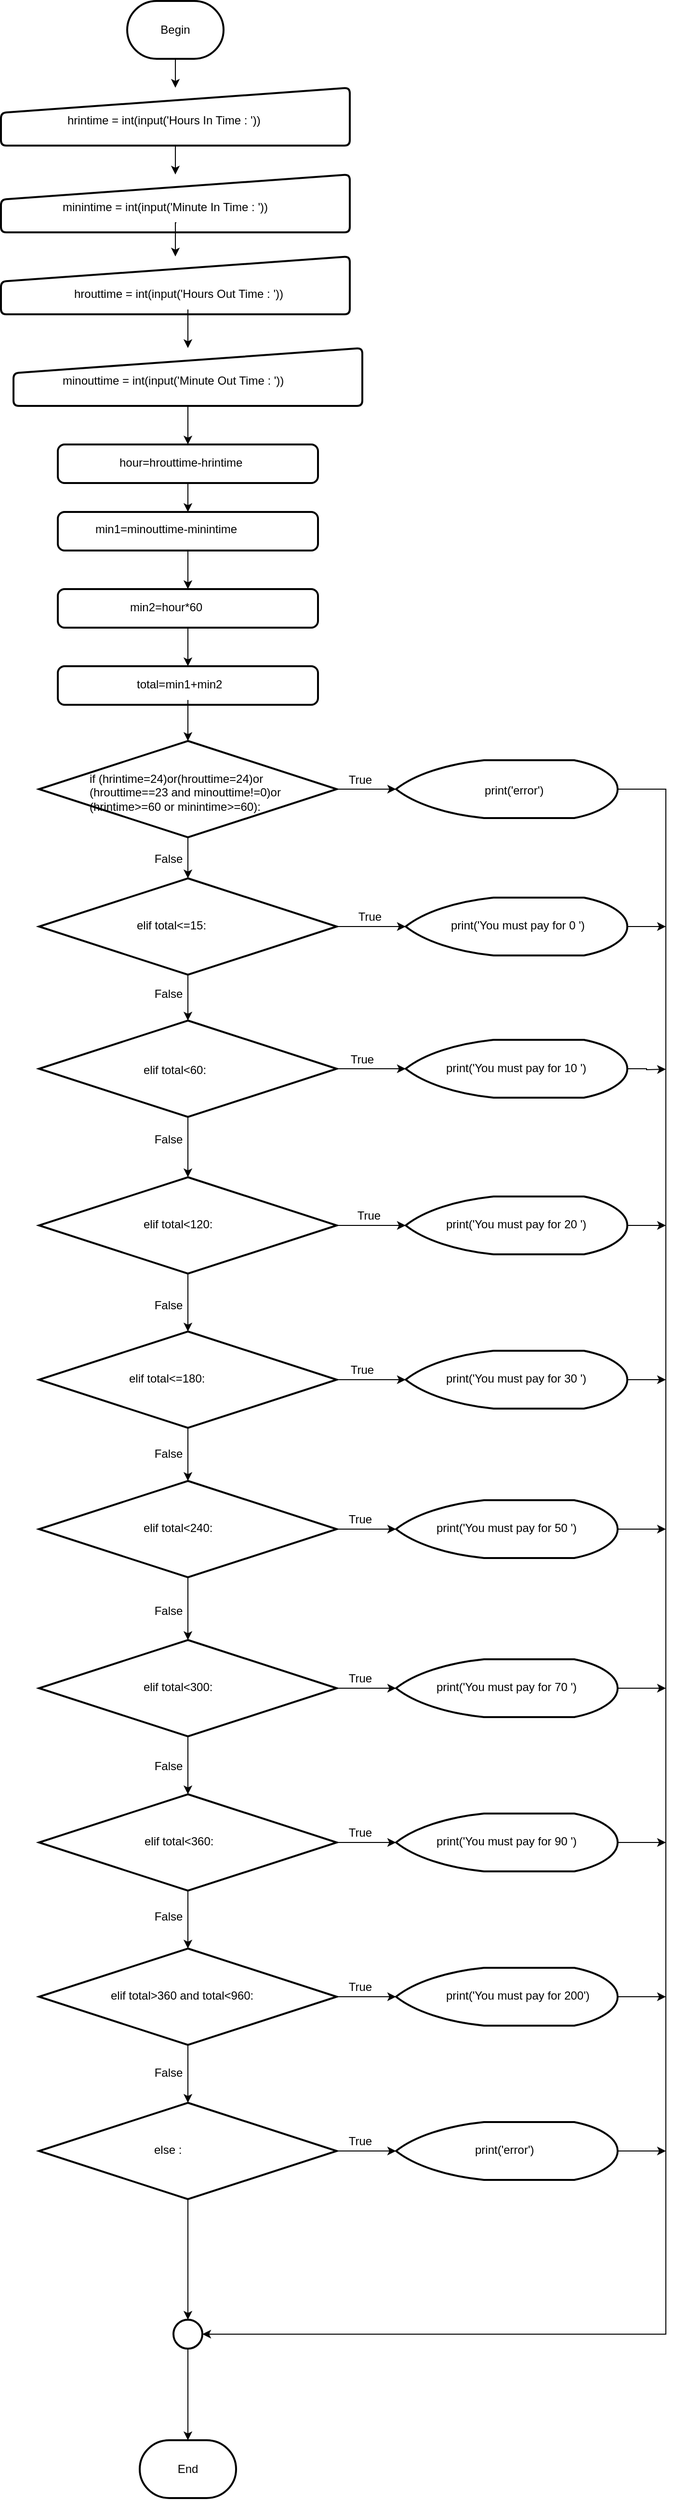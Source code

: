 <mxfile version="10.9.6" type="github"><diagram id="r975Zg7DPuC5FdEh2txJ" name="Page-1"><mxGraphModel dx="1108" dy="484" grid="1" gridSize="10" guides="1" tooltips="1" connect="1" arrows="1" fold="1" page="1" pageScale="1" pageWidth="827" pageHeight="1169" math="0" shadow="0"><root><mxCell id="0"/><mxCell id="1" parent="0"/><mxCell id="d4egHlbQ2VGvm_vqexJq-24" style="edgeStyle=orthogonalEdgeStyle;rounded=0;orthogonalLoop=1;jettySize=auto;html=1;exitX=0.5;exitY=1;exitDx=0;exitDy=0;exitPerimeter=0;entryX=0.5;entryY=0;entryDx=0;entryDy=0;" edge="1" parent="1" source="d4egHlbQ2VGvm_vqexJq-1" target="d4egHlbQ2VGvm_vqexJq-17"><mxGeometry relative="1" as="geometry"/></mxCell><mxCell id="d4egHlbQ2VGvm_vqexJq-1" value="Begin" style="strokeWidth=2;html=1;shape=mxgraph.flowchart.terminator;whiteSpace=wrap;" vertex="1" parent="1"><mxGeometry x="171" y="30" width="100" height="60" as="geometry"/></mxCell><mxCell id="d4egHlbQ2VGvm_vqexJq-94" style="edgeStyle=orthogonalEdgeStyle;rounded=0;orthogonalLoop=1;jettySize=auto;html=1;exitX=0.5;exitY=1;exitDx=0;exitDy=0;entryX=0.5;entryY=0;entryDx=0;entryDy=0;" edge="1" parent="1" source="d4egHlbQ2VGvm_vqexJq-17" target="d4egHlbQ2VGvm_vqexJq-21"><mxGeometry relative="1" as="geometry"/></mxCell><mxCell id="d4egHlbQ2VGvm_vqexJq-17" value="" style="verticalLabelPosition=bottom;verticalAlign=top;html=1;strokeWidth=2;shape=manualInput;whiteSpace=wrap;rounded=1;size=26;arcSize=11;" vertex="1" parent="1"><mxGeometry x="40" y="120" width="362" height="60" as="geometry"/></mxCell><mxCell id="d4egHlbQ2VGvm_vqexJq-21" value="" style="verticalLabelPosition=bottom;verticalAlign=top;html=1;strokeWidth=2;shape=manualInput;whiteSpace=wrap;rounded=1;size=26;arcSize=11;" vertex="1" parent="1"><mxGeometry x="40" y="210" width="362" height="60" as="geometry"/></mxCell><mxCell id="d4egHlbQ2VGvm_vqexJq-98" style="edgeStyle=orthogonalEdgeStyle;rounded=0;orthogonalLoop=1;jettySize=auto;html=1;exitX=0.5;exitY=1;exitDx=0;exitDy=0;entryX=0.5;entryY=0;entryDx=0;entryDy=0;" edge="1" parent="1" source="d4egHlbQ2VGvm_vqexJq-22" target="d4egHlbQ2VGvm_vqexJq-30"><mxGeometry relative="1" as="geometry"/></mxCell><mxCell id="d4egHlbQ2VGvm_vqexJq-22" value="" style="verticalLabelPosition=bottom;verticalAlign=top;html=1;strokeWidth=2;shape=manualInput;whiteSpace=wrap;rounded=1;size=26;arcSize=11;" vertex="1" parent="1"><mxGeometry x="53" y="390" width="362" height="60" as="geometry"/></mxCell><mxCell id="d4egHlbQ2VGvm_vqexJq-23" value="" style="verticalLabelPosition=bottom;verticalAlign=top;html=1;strokeWidth=2;shape=manualInput;whiteSpace=wrap;rounded=1;size=26;arcSize=11;" vertex="1" parent="1"><mxGeometry x="40" y="295" width="362" height="60" as="geometry"/></mxCell><mxCell id="d4egHlbQ2VGvm_vqexJq-25" style="edgeStyle=orthogonalEdgeStyle;rounded=0;orthogonalLoop=1;jettySize=auto;html=1;exitX=0.5;exitY=1;exitDx=0;exitDy=0;" edge="1" parent="1" source="d4egHlbQ2VGvm_vqexJq-17" target="d4egHlbQ2VGvm_vqexJq-17"><mxGeometry relative="1" as="geometry"/></mxCell><mxCell id="d4egHlbQ2VGvm_vqexJq-26" value="hrintime = int(input('Hours In Time : '))" style="text;html=1;" vertex="1" parent="1"><mxGeometry x="107" y="140" width="230" height="30" as="geometry"/></mxCell><mxCell id="d4egHlbQ2VGvm_vqexJq-96" style="edgeStyle=orthogonalEdgeStyle;rounded=0;orthogonalLoop=1;jettySize=auto;html=1;exitX=0.5;exitY=1;exitDx=0;exitDy=0;entryX=0.5;entryY=0;entryDx=0;entryDy=0;" edge="1" parent="1" source="d4egHlbQ2VGvm_vqexJq-27" target="d4egHlbQ2VGvm_vqexJq-23"><mxGeometry relative="1" as="geometry"/></mxCell><mxCell id="d4egHlbQ2VGvm_vqexJq-27" value="minintime = int(input('Minute In Time : '))" style="text;html=1;" vertex="1" parent="1"><mxGeometry x="102" y="230" width="240" height="30" as="geometry"/></mxCell><mxCell id="d4egHlbQ2VGvm_vqexJq-97" style="edgeStyle=orthogonalEdgeStyle;rounded=0;orthogonalLoop=1;jettySize=auto;html=1;exitX=0.5;exitY=1;exitDx=0;exitDy=0;entryX=0.5;entryY=0;entryDx=0;entryDy=0;" edge="1" parent="1" source="d4egHlbQ2VGvm_vqexJq-28" target="d4egHlbQ2VGvm_vqexJq-22"><mxGeometry relative="1" as="geometry"/></mxCell><mxCell id="d4egHlbQ2VGvm_vqexJq-28" value="hrouttime = int(input('Hours Out Time : '))" style="text;html=1;" vertex="1" parent="1"><mxGeometry x="114" y="320" width="240" height="30" as="geometry"/></mxCell><mxCell id="d4egHlbQ2VGvm_vqexJq-29" value="minouttime = int(input('Minute Out Time : '))" style="text;html=1;" vertex="1" parent="1"><mxGeometry x="102" y="410" width="260" height="30" as="geometry"/></mxCell><mxCell id="d4egHlbQ2VGvm_vqexJq-99" style="edgeStyle=orthogonalEdgeStyle;rounded=0;orthogonalLoop=1;jettySize=auto;html=1;exitX=0.5;exitY=1;exitDx=0;exitDy=0;" edge="1" parent="1" source="d4egHlbQ2VGvm_vqexJq-30" target="d4egHlbQ2VGvm_vqexJq-31"><mxGeometry relative="1" as="geometry"/></mxCell><mxCell id="d4egHlbQ2VGvm_vqexJq-30" value="" style="rounded=1;whiteSpace=wrap;html=1;absoluteArcSize=1;arcSize=14;strokeWidth=2;" vertex="1" parent="1"><mxGeometry x="99" y="490" width="270" height="40" as="geometry"/></mxCell><mxCell id="d4egHlbQ2VGvm_vqexJq-100" style="edgeStyle=orthogonalEdgeStyle;rounded=0;orthogonalLoop=1;jettySize=auto;html=1;exitX=0.5;exitY=1;exitDx=0;exitDy=0;entryX=0.5;entryY=0;entryDx=0;entryDy=0;" edge="1" parent="1" source="d4egHlbQ2VGvm_vqexJq-31" target="d4egHlbQ2VGvm_vqexJq-32"><mxGeometry relative="1" as="geometry"/></mxCell><mxCell id="d4egHlbQ2VGvm_vqexJq-31" value="" style="rounded=1;whiteSpace=wrap;html=1;absoluteArcSize=1;arcSize=14;strokeWidth=2;" vertex="1" parent="1"><mxGeometry x="99" y="560" width="270" height="40" as="geometry"/></mxCell><mxCell id="d4egHlbQ2VGvm_vqexJq-101" style="edgeStyle=orthogonalEdgeStyle;rounded=0;orthogonalLoop=1;jettySize=auto;html=1;exitX=0.5;exitY=1;exitDx=0;exitDy=0;entryX=0.5;entryY=0;entryDx=0;entryDy=0;" edge="1" parent="1" source="d4egHlbQ2VGvm_vqexJq-32" target="d4egHlbQ2VGvm_vqexJq-33"><mxGeometry relative="1" as="geometry"/></mxCell><mxCell id="d4egHlbQ2VGvm_vqexJq-32" value="" style="rounded=1;whiteSpace=wrap;html=1;absoluteArcSize=1;arcSize=14;strokeWidth=2;" vertex="1" parent="1"><mxGeometry x="99" y="640" width="270" height="40" as="geometry"/></mxCell><mxCell id="d4egHlbQ2VGvm_vqexJq-33" value="" style="rounded=1;whiteSpace=wrap;html=1;absoluteArcSize=1;arcSize=14;strokeWidth=2;" vertex="1" parent="1"><mxGeometry x="99" y="720" width="270" height="40" as="geometry"/></mxCell><mxCell id="d4egHlbQ2VGvm_vqexJq-34" value="hour=hrouttime-hrintime" style="text;html=1;" vertex="1" parent="1"><mxGeometry x="161" y="495" width="150" height="30" as="geometry"/></mxCell><mxCell id="d4egHlbQ2VGvm_vqexJq-35" value="min1=minouttime-minintime" style="text;html=1;" vertex="1" parent="1"><mxGeometry x="136" y="564" width="170" height="30" as="geometry"/></mxCell><mxCell id="d4egHlbQ2VGvm_vqexJq-36" value="min2=hour*60" style="text;html=1;" vertex="1" parent="1"><mxGeometry x="172" y="645" width="100" height="30" as="geometry"/></mxCell><mxCell id="d4egHlbQ2VGvm_vqexJq-102" style="edgeStyle=orthogonalEdgeStyle;rounded=0;orthogonalLoop=1;jettySize=auto;html=1;entryX=0.5;entryY=0;entryDx=0;entryDy=0;entryPerimeter=0;" edge="1" parent="1" source="d4egHlbQ2VGvm_vqexJq-37" target="d4egHlbQ2VGvm_vqexJq-38"><mxGeometry relative="1" as="geometry"/></mxCell><mxCell id="d4egHlbQ2VGvm_vqexJq-37" value="total=min1+min2" style="text;html=1;" vertex="1" parent="1"><mxGeometry x="179" y="725" width="110" height="30" as="geometry"/></mxCell><mxCell id="d4egHlbQ2VGvm_vqexJq-103" style="edgeStyle=orthogonalEdgeStyle;rounded=0;orthogonalLoop=1;jettySize=auto;html=1;exitX=0.5;exitY=1;exitDx=0;exitDy=0;exitPerimeter=0;entryX=0.5;entryY=0;entryDx=0;entryDy=0;entryPerimeter=0;" edge="1" parent="1" source="d4egHlbQ2VGvm_vqexJq-38" target="d4egHlbQ2VGvm_vqexJq-49"><mxGeometry relative="1" as="geometry"/></mxCell><mxCell id="d4egHlbQ2VGvm_vqexJq-114" style="edgeStyle=orthogonalEdgeStyle;rounded=0;orthogonalLoop=1;jettySize=auto;html=1;exitX=1;exitY=0.5;exitDx=0;exitDy=0;exitPerimeter=0;entryX=0;entryY=0.5;entryDx=0;entryDy=0;entryPerimeter=0;" edge="1" parent="1" source="d4egHlbQ2VGvm_vqexJq-38" target="d4egHlbQ2VGvm_vqexJq-59"><mxGeometry relative="1" as="geometry"/></mxCell><mxCell id="d4egHlbQ2VGvm_vqexJq-38" value="" style="strokeWidth=2;html=1;shape=mxgraph.flowchart.decision;whiteSpace=wrap;" vertex="1" parent="1"><mxGeometry x="79.5" y="797.5" width="309" height="100" as="geometry"/></mxCell><mxCell id="d4egHlbQ2VGvm_vqexJq-48" value="if (hrintime=24)or(hrouttime=24)or&lt;br&gt;(hrouttime==23 and minouttime!=0)or&lt;br&gt;(hrintime&amp;gt;=60 or minintime&amp;gt;=60):" style="text;html=1;" vertex="1" parent="1"><mxGeometry x="130" y="822.5" width="224" height="50" as="geometry"/></mxCell><mxCell id="d4egHlbQ2VGvm_vqexJq-104" style="edgeStyle=orthogonalEdgeStyle;rounded=0;orthogonalLoop=1;jettySize=auto;html=1;exitX=0.5;exitY=1;exitDx=0;exitDy=0;exitPerimeter=0;entryX=0.5;entryY=0;entryDx=0;entryDy=0;entryPerimeter=0;" edge="1" parent="1" source="d4egHlbQ2VGvm_vqexJq-49" target="d4egHlbQ2VGvm_vqexJq-78"><mxGeometry relative="1" as="geometry"/></mxCell><mxCell id="d4egHlbQ2VGvm_vqexJq-115" style="edgeStyle=orthogonalEdgeStyle;rounded=0;orthogonalLoop=1;jettySize=auto;html=1;exitX=1;exitY=0.5;exitDx=0;exitDy=0;exitPerimeter=0;entryX=0;entryY=0.5;entryDx=0;entryDy=0;entryPerimeter=0;" edge="1" parent="1" source="d4egHlbQ2VGvm_vqexJq-49" target="d4egHlbQ2VGvm_vqexJq-60"><mxGeometry relative="1" as="geometry"/></mxCell><mxCell id="d4egHlbQ2VGvm_vqexJq-49" value="" style="strokeWidth=2;html=1;shape=mxgraph.flowchart.decision;whiteSpace=wrap;" vertex="1" parent="1"><mxGeometry x="79.5" y="940" width="309" height="100" as="geometry"/></mxCell><mxCell id="d4egHlbQ2VGvm_vqexJq-111" style="edgeStyle=orthogonalEdgeStyle;rounded=0;orthogonalLoop=1;jettySize=auto;html=1;exitX=0.5;exitY=1;exitDx=0;exitDy=0;exitPerimeter=0;entryX=0.5;entryY=0;entryDx=0;entryDy=0;entryPerimeter=0;" edge="1" parent="1" source="d4egHlbQ2VGvm_vqexJq-50" target="d4egHlbQ2VGvm_vqexJq-52"><mxGeometry relative="1" as="geometry"/></mxCell><mxCell id="d4egHlbQ2VGvm_vqexJq-122" style="edgeStyle=orthogonalEdgeStyle;rounded=0;orthogonalLoop=1;jettySize=auto;html=1;exitX=1;exitY=0.5;exitDx=0;exitDy=0;exitPerimeter=0;entryX=0;entryY=0.5;entryDx=0;entryDy=0;entryPerimeter=0;" edge="1" parent="1" source="d4egHlbQ2VGvm_vqexJq-50" target="d4egHlbQ2VGvm_vqexJq-65"><mxGeometry relative="1" as="geometry"/></mxCell><mxCell id="d4egHlbQ2VGvm_vqexJq-50" value="" style="strokeWidth=2;html=1;shape=mxgraph.flowchart.decision;whiteSpace=wrap;" vertex="1" parent="1"><mxGeometry x="79.5" y="2050" width="309" height="100" as="geometry"/></mxCell><mxCell id="d4egHlbQ2VGvm_vqexJq-112" style="edgeStyle=orthogonalEdgeStyle;rounded=0;orthogonalLoop=1;jettySize=auto;html=1;exitX=0.5;exitY=1;exitDx=0;exitDy=0;exitPerimeter=0;entryX=0.5;entryY=0;entryDx=0;entryDy=0;entryPerimeter=0;" edge="1" parent="1" source="d4egHlbQ2VGvm_vqexJq-52" target="d4egHlbQ2VGvm_vqexJq-71"><mxGeometry relative="1" as="geometry"/></mxCell><mxCell id="d4egHlbQ2VGvm_vqexJq-123" style="edgeStyle=orthogonalEdgeStyle;rounded=0;orthogonalLoop=1;jettySize=auto;html=1;exitX=1;exitY=0.5;exitDx=0;exitDy=0;exitPerimeter=0;" edge="1" parent="1" source="d4egHlbQ2VGvm_vqexJq-52" target="d4egHlbQ2VGvm_vqexJq-69"><mxGeometry relative="1" as="geometry"/></mxCell><mxCell id="d4egHlbQ2VGvm_vqexJq-52" value="" style="strokeWidth=2;html=1;shape=mxgraph.flowchart.decision;whiteSpace=wrap;" vertex="1" parent="1"><mxGeometry x="79.5" y="2210" width="309" height="100" as="geometry"/></mxCell><mxCell id="d4egHlbQ2VGvm_vqexJq-110" style="edgeStyle=orthogonalEdgeStyle;rounded=0;orthogonalLoop=1;jettySize=auto;html=1;exitX=0.5;exitY=1;exitDx=0;exitDy=0;exitPerimeter=0;entryX=0.5;entryY=0;entryDx=0;entryDy=0;entryPerimeter=0;" edge="1" parent="1" source="d4egHlbQ2VGvm_vqexJq-53" target="d4egHlbQ2VGvm_vqexJq-50"><mxGeometry relative="1" as="geometry"/></mxCell><mxCell id="d4egHlbQ2VGvm_vqexJq-121" style="edgeStyle=orthogonalEdgeStyle;rounded=0;orthogonalLoop=1;jettySize=auto;html=1;exitX=1;exitY=0.5;exitDx=0;exitDy=0;exitPerimeter=0;entryX=0;entryY=0.5;entryDx=0;entryDy=0;entryPerimeter=0;" edge="1" parent="1" source="d4egHlbQ2VGvm_vqexJq-53" target="d4egHlbQ2VGvm_vqexJq-68"><mxGeometry relative="1" as="geometry"/></mxCell><mxCell id="d4egHlbQ2VGvm_vqexJq-53" value="" style="strokeWidth=2;html=1;shape=mxgraph.flowchart.decision;whiteSpace=wrap;fontStyle=1" vertex="1" parent="1"><mxGeometry x="79.5" y="1890" width="309" height="100" as="geometry"/></mxCell><mxCell id="d4egHlbQ2VGvm_vqexJq-108" style="edgeStyle=orthogonalEdgeStyle;rounded=0;orthogonalLoop=1;jettySize=auto;html=1;exitX=0.5;exitY=1;exitDx=0;exitDy=0;exitPerimeter=0;entryX=0.5;entryY=0;entryDx=0;entryDy=0;entryPerimeter=0;" edge="1" parent="1" source="d4egHlbQ2VGvm_vqexJq-54" target="d4egHlbQ2VGvm_vqexJq-55"><mxGeometry relative="1" as="geometry"/></mxCell><mxCell id="d4egHlbQ2VGvm_vqexJq-119" style="edgeStyle=orthogonalEdgeStyle;rounded=0;orthogonalLoop=1;jettySize=auto;html=1;exitX=1;exitY=0.5;exitDx=0;exitDy=0;exitPerimeter=0;entryX=0;entryY=0.5;entryDx=0;entryDy=0;entryPerimeter=0;" edge="1" parent="1" source="d4egHlbQ2VGvm_vqexJq-54" target="d4egHlbQ2VGvm_vqexJq-64"><mxGeometry relative="1" as="geometry"/></mxCell><mxCell id="d4egHlbQ2VGvm_vqexJq-54" value="" style="strokeWidth=2;html=1;shape=mxgraph.flowchart.decision;whiteSpace=wrap;" vertex="1" parent="1"><mxGeometry x="79.5" y="1565" width="309" height="100" as="geometry"/></mxCell><mxCell id="d4egHlbQ2VGvm_vqexJq-109" style="edgeStyle=orthogonalEdgeStyle;rounded=0;orthogonalLoop=1;jettySize=auto;html=1;exitX=0.5;exitY=1;exitDx=0;exitDy=0;exitPerimeter=0;entryX=0.5;entryY=0;entryDx=0;entryDy=0;entryPerimeter=0;" edge="1" parent="1" source="d4egHlbQ2VGvm_vqexJq-55" target="d4egHlbQ2VGvm_vqexJq-53"><mxGeometry relative="1" as="geometry"/></mxCell><mxCell id="d4egHlbQ2VGvm_vqexJq-120" style="edgeStyle=orthogonalEdgeStyle;rounded=0;orthogonalLoop=1;jettySize=auto;html=1;exitX=1;exitY=0.5;exitDx=0;exitDy=0;exitPerimeter=0;entryX=0;entryY=0.5;entryDx=0;entryDy=0;entryPerimeter=0;" edge="1" parent="1" source="d4egHlbQ2VGvm_vqexJq-55" target="d4egHlbQ2VGvm_vqexJq-67"><mxGeometry relative="1" as="geometry"/></mxCell><mxCell id="d4egHlbQ2VGvm_vqexJq-55" value="" style="strokeWidth=2;html=1;shape=mxgraph.flowchart.decision;whiteSpace=wrap;" vertex="1" parent="1"><mxGeometry x="79.5" y="1730" width="309" height="100" as="geometry"/></mxCell><mxCell id="d4egHlbQ2VGvm_vqexJq-107" style="edgeStyle=orthogonalEdgeStyle;rounded=0;orthogonalLoop=1;jettySize=auto;html=1;exitX=0.5;exitY=1;exitDx=0;exitDy=0;exitPerimeter=0;entryX=0.5;entryY=0;entryDx=0;entryDy=0;entryPerimeter=0;" edge="1" parent="1" source="d4egHlbQ2VGvm_vqexJq-56" target="d4egHlbQ2VGvm_vqexJq-54"><mxGeometry relative="1" as="geometry"/></mxCell><mxCell id="d4egHlbQ2VGvm_vqexJq-118" style="edgeStyle=orthogonalEdgeStyle;rounded=0;orthogonalLoop=1;jettySize=auto;html=1;exitX=1;exitY=0.5;exitDx=0;exitDy=0;exitPerimeter=0;entryX=0;entryY=0.5;entryDx=0;entryDy=0;entryPerimeter=0;" edge="1" parent="1" source="d4egHlbQ2VGvm_vqexJq-56" target="d4egHlbQ2VGvm_vqexJq-61"><mxGeometry relative="1" as="geometry"/></mxCell><mxCell id="d4egHlbQ2VGvm_vqexJq-56" value="" style="strokeWidth=2;html=1;shape=mxgraph.flowchart.decision;whiteSpace=wrap;" vertex="1" parent="1"><mxGeometry x="79.5" y="1410" width="309" height="100" as="geometry"/></mxCell><mxCell id="d4egHlbQ2VGvm_vqexJq-106" style="edgeStyle=orthogonalEdgeStyle;rounded=0;orthogonalLoop=1;jettySize=auto;html=1;exitX=0.5;exitY=1;exitDx=0;exitDy=0;exitPerimeter=0;entryX=0.5;entryY=0;entryDx=0;entryDy=0;entryPerimeter=0;" edge="1" parent="1" source="d4egHlbQ2VGvm_vqexJq-57" target="d4egHlbQ2VGvm_vqexJq-56"><mxGeometry relative="1" as="geometry"/></mxCell><mxCell id="d4egHlbQ2VGvm_vqexJq-117" style="edgeStyle=orthogonalEdgeStyle;rounded=0;orthogonalLoop=1;jettySize=auto;html=1;exitX=1;exitY=0.5;exitDx=0;exitDy=0;exitPerimeter=0;entryX=0;entryY=0.5;entryDx=0;entryDy=0;entryPerimeter=0;" edge="1" parent="1" source="d4egHlbQ2VGvm_vqexJq-57" target="d4egHlbQ2VGvm_vqexJq-63"><mxGeometry relative="1" as="geometry"/></mxCell><mxCell id="d4egHlbQ2VGvm_vqexJq-57" value="" style="strokeWidth=2;html=1;shape=mxgraph.flowchart.decision;whiteSpace=wrap;" vertex="1" parent="1"><mxGeometry x="79.5" y="1250" width="309" height="100" as="geometry"/></mxCell><mxCell id="d4egHlbQ2VGvm_vqexJq-124" style="edgeStyle=orthogonalEdgeStyle;rounded=0;orthogonalLoop=1;jettySize=auto;html=1;exitX=1;exitY=0.5;exitDx=0;exitDy=0;exitPerimeter=0;entryX=1;entryY=0.5;entryDx=0;entryDy=0;entryPerimeter=0;" edge="1" parent="1" source="d4egHlbQ2VGvm_vqexJq-59" target="d4egHlbQ2VGvm_vqexJq-71"><mxGeometry relative="1" as="geometry"><mxPoint x="310" y="2470" as="targetPoint"/><Array as="points"><mxPoint x="730" y="848"/><mxPoint x="730" y="2450"/></Array></mxGeometry></mxCell><mxCell id="d4egHlbQ2VGvm_vqexJq-59" value="" style="strokeWidth=2;html=1;shape=mxgraph.flowchart.display;whiteSpace=wrap;" vertex="1" parent="1"><mxGeometry x="450" y="817.5" width="230" height="60" as="geometry"/></mxCell><mxCell id="d4egHlbQ2VGvm_vqexJq-126" style="edgeStyle=orthogonalEdgeStyle;rounded=0;orthogonalLoop=1;jettySize=auto;html=1;exitX=1;exitY=0.5;exitDx=0;exitDy=0;exitPerimeter=0;" edge="1" parent="1" source="d4egHlbQ2VGvm_vqexJq-60"><mxGeometry relative="1" as="geometry"><mxPoint x="730" y="990" as="targetPoint"/></mxGeometry></mxCell><mxCell id="d4egHlbQ2VGvm_vqexJq-60" value="" style="strokeWidth=2;html=1;shape=mxgraph.flowchart.display;whiteSpace=wrap;" vertex="1" parent="1"><mxGeometry x="460" y="960" width="230" height="60" as="geometry"/></mxCell><mxCell id="d4egHlbQ2VGvm_vqexJq-130" style="edgeStyle=orthogonalEdgeStyle;rounded=0;orthogonalLoop=1;jettySize=auto;html=1;exitX=1;exitY=0.5;exitDx=0;exitDy=0;exitPerimeter=0;" edge="1" parent="1" source="d4egHlbQ2VGvm_vqexJq-61"><mxGeometry relative="1" as="geometry"><mxPoint x="730" y="1460" as="targetPoint"/></mxGeometry></mxCell><mxCell id="d4egHlbQ2VGvm_vqexJq-61" value="" style="strokeWidth=2;html=1;shape=mxgraph.flowchart.display;whiteSpace=wrap;" vertex="1" parent="1"><mxGeometry x="460" y="1430" width="230" height="60" as="geometry"/></mxCell><mxCell id="d4egHlbQ2VGvm_vqexJq-128" style="edgeStyle=orthogonalEdgeStyle;rounded=0;orthogonalLoop=1;jettySize=auto;html=1;exitX=1;exitY=0.5;exitDx=0;exitDy=0;exitPerimeter=0;" edge="1" parent="1" source="d4egHlbQ2VGvm_vqexJq-62"><mxGeometry relative="1" as="geometry"><mxPoint x="730" y="1138" as="targetPoint"/></mxGeometry></mxCell><mxCell id="d4egHlbQ2VGvm_vqexJq-62" value="" style="strokeWidth=2;html=1;shape=mxgraph.flowchart.display;whiteSpace=wrap;" vertex="1" parent="1"><mxGeometry x="460" y="1107.5" width="230" height="60" as="geometry"/></mxCell><mxCell id="d4egHlbQ2VGvm_vqexJq-129" style="edgeStyle=orthogonalEdgeStyle;rounded=0;orthogonalLoop=1;jettySize=auto;html=1;exitX=1;exitY=0.5;exitDx=0;exitDy=0;exitPerimeter=0;" edge="1" parent="1" source="d4egHlbQ2VGvm_vqexJq-63"><mxGeometry relative="1" as="geometry"><mxPoint x="730" y="1300" as="targetPoint"/></mxGeometry></mxCell><mxCell id="d4egHlbQ2VGvm_vqexJq-63" value="" style="strokeWidth=2;html=1;shape=mxgraph.flowchart.display;whiteSpace=wrap;" vertex="1" parent="1"><mxGeometry x="460" y="1270" width="230" height="60" as="geometry"/></mxCell><mxCell id="d4egHlbQ2VGvm_vqexJq-131" style="edgeStyle=orthogonalEdgeStyle;rounded=0;orthogonalLoop=1;jettySize=auto;html=1;exitX=1;exitY=0.5;exitDx=0;exitDy=0;exitPerimeter=0;" edge="1" parent="1" source="d4egHlbQ2VGvm_vqexJq-64"><mxGeometry relative="1" as="geometry"><mxPoint x="730" y="1615" as="targetPoint"/></mxGeometry></mxCell><mxCell id="d4egHlbQ2VGvm_vqexJq-64" value="" style="strokeWidth=2;html=1;shape=mxgraph.flowchart.display;whiteSpace=wrap;" vertex="1" parent="1"><mxGeometry x="450" y="1585" width="230" height="60" as="geometry"/></mxCell><mxCell id="d4egHlbQ2VGvm_vqexJq-134" style="edgeStyle=orthogonalEdgeStyle;rounded=0;orthogonalLoop=1;jettySize=auto;html=1;exitX=1;exitY=0.5;exitDx=0;exitDy=0;exitPerimeter=0;" edge="1" parent="1" source="d4egHlbQ2VGvm_vqexJq-65"><mxGeometry relative="1" as="geometry"><mxPoint x="730" y="2100" as="targetPoint"/></mxGeometry></mxCell><mxCell id="d4egHlbQ2VGvm_vqexJq-65" value="" style="strokeWidth=2;html=1;shape=mxgraph.flowchart.display;whiteSpace=wrap;" vertex="1" parent="1"><mxGeometry x="450" y="2070" width="230" height="60" as="geometry"/></mxCell><mxCell id="d4egHlbQ2VGvm_vqexJq-132" style="edgeStyle=orthogonalEdgeStyle;rounded=0;orthogonalLoop=1;jettySize=auto;html=1;exitX=1;exitY=0.5;exitDx=0;exitDy=0;exitPerimeter=0;" edge="1" parent="1" source="d4egHlbQ2VGvm_vqexJq-67"><mxGeometry relative="1" as="geometry"><mxPoint x="730" y="1780" as="targetPoint"/></mxGeometry></mxCell><mxCell id="d4egHlbQ2VGvm_vqexJq-67" value="" style="strokeWidth=2;html=1;shape=mxgraph.flowchart.display;whiteSpace=wrap;" vertex="1" parent="1"><mxGeometry x="450" y="1750" width="230" height="60" as="geometry"/></mxCell><mxCell id="d4egHlbQ2VGvm_vqexJq-133" style="edgeStyle=orthogonalEdgeStyle;rounded=0;orthogonalLoop=1;jettySize=auto;html=1;exitX=1;exitY=0.5;exitDx=0;exitDy=0;exitPerimeter=0;" edge="1" parent="1" source="d4egHlbQ2VGvm_vqexJq-68"><mxGeometry relative="1" as="geometry"><mxPoint x="730" y="1940" as="targetPoint"/></mxGeometry></mxCell><mxCell id="d4egHlbQ2VGvm_vqexJq-68" value="" style="strokeWidth=2;html=1;shape=mxgraph.flowchart.display;whiteSpace=wrap;" vertex="1" parent="1"><mxGeometry x="450" y="1910" width="230" height="60" as="geometry"/></mxCell><mxCell id="d4egHlbQ2VGvm_vqexJq-135" style="edgeStyle=orthogonalEdgeStyle;rounded=0;orthogonalLoop=1;jettySize=auto;html=1;exitX=1;exitY=0.5;exitDx=0;exitDy=0;exitPerimeter=0;" edge="1" parent="1" source="d4egHlbQ2VGvm_vqexJq-69"><mxGeometry relative="1" as="geometry"><mxPoint x="730" y="2260" as="targetPoint"/></mxGeometry></mxCell><mxCell id="d4egHlbQ2VGvm_vqexJq-69" value="" style="strokeWidth=2;html=1;shape=mxgraph.flowchart.display;whiteSpace=wrap;" vertex="1" parent="1"><mxGeometry x="450" y="2230" width="230" height="60" as="geometry"/></mxCell><mxCell id="d4egHlbQ2VGvm_vqexJq-70" value="print('error')" style="text;html=1;" vertex="1" parent="1"><mxGeometry x="540" y="835" width="90" height="30" as="geometry"/></mxCell><mxCell id="d4egHlbQ2VGvm_vqexJq-113" style="edgeStyle=orthogonalEdgeStyle;rounded=0;orthogonalLoop=1;jettySize=auto;html=1;exitX=0.5;exitY=1;exitDx=0;exitDy=0;exitPerimeter=0;entryX=0.5;entryY=0;entryDx=0;entryDy=0;entryPerimeter=0;" edge="1" parent="1" source="d4egHlbQ2VGvm_vqexJq-71" target="d4egHlbQ2VGvm_vqexJq-72"><mxGeometry relative="1" as="geometry"/></mxCell><mxCell id="d4egHlbQ2VGvm_vqexJq-71" value="" style="strokeWidth=2;html=1;shape=mxgraph.flowchart.start_2;whiteSpace=wrap;" vertex="1" parent="1"><mxGeometry x="219" y="2435" width="30" height="30" as="geometry"/></mxCell><mxCell id="d4egHlbQ2VGvm_vqexJq-72" value="End" style="strokeWidth=2;html=1;shape=mxgraph.flowchart.terminator;whiteSpace=wrap;" vertex="1" parent="1"><mxGeometry x="184" y="2560" width="100" height="60" as="geometry"/></mxCell><mxCell id="d4egHlbQ2VGvm_vqexJq-73" value="elif total&lt;=15:" style="text;html=1;" vertex="1" parent="1"><mxGeometry x="179" y="975" width="100" height="30" as="geometry"/></mxCell><mxCell id="d4egHlbQ2VGvm_vqexJq-74" value="print('You must pay for 0 ')" style="text;html=1;" vertex="1" parent="1"><mxGeometry x="505" y="975" width="160" height="30" as="geometry"/></mxCell><mxCell id="d4egHlbQ2VGvm_vqexJq-76" value="print('You must pay for 10 ')" style="text;html=1;" vertex="1" parent="1"><mxGeometry x="500" y="1122.5" width="170" height="30" as="geometry"/></mxCell><mxCell id="d4egHlbQ2VGvm_vqexJq-105" style="edgeStyle=orthogonalEdgeStyle;rounded=0;orthogonalLoop=1;jettySize=auto;html=1;exitX=0.5;exitY=1;exitDx=0;exitDy=0;exitPerimeter=0;entryX=0.5;entryY=0;entryDx=0;entryDy=0;entryPerimeter=0;" edge="1" parent="1" source="d4egHlbQ2VGvm_vqexJq-78" target="d4egHlbQ2VGvm_vqexJq-57"><mxGeometry relative="1" as="geometry"/></mxCell><mxCell id="d4egHlbQ2VGvm_vqexJq-116" style="edgeStyle=orthogonalEdgeStyle;rounded=0;orthogonalLoop=1;jettySize=auto;html=1;exitX=1;exitY=0.5;exitDx=0;exitDy=0;exitPerimeter=0;entryX=0;entryY=0.5;entryDx=0;entryDy=0;entryPerimeter=0;" edge="1" parent="1" source="d4egHlbQ2VGvm_vqexJq-78" target="d4egHlbQ2VGvm_vqexJq-62"><mxGeometry relative="1" as="geometry"/></mxCell><mxCell id="d4egHlbQ2VGvm_vqexJq-78" value="" style="strokeWidth=2;html=1;shape=mxgraph.flowchart.decision;whiteSpace=wrap;" vertex="1" parent="1"><mxGeometry x="79.5" y="1087.5" width="309" height="100" as="geometry"/></mxCell><mxCell id="d4egHlbQ2VGvm_vqexJq-79" value="elif total&amp;lt;60:" style="text;html=1;" vertex="1" parent="1"><mxGeometry x="186" y="1125" width="70" height="30" as="geometry"/></mxCell><mxCell id="d4egHlbQ2VGvm_vqexJq-80" value="elif total&amp;lt;120:" style="text;html=1;" vertex="1" parent="1"><mxGeometry x="186" y="1285" width="70" height="30" as="geometry"/></mxCell><mxCell id="d4egHlbQ2VGvm_vqexJq-81" value="print('You must pay for 20 ')" style="text;html=1;" vertex="1" parent="1"><mxGeometry x="500" y="1285" width="170" height="30" as="geometry"/></mxCell><mxCell id="d4egHlbQ2VGvm_vqexJq-82" value="elif total&lt;=180:" style="text;html=1;" vertex="1" parent="1"><mxGeometry x="171" y="1445" width="100" height="30" as="geometry"/></mxCell><mxCell id="d4egHlbQ2VGvm_vqexJq-83" value="print('You must pay for 30 ')" style="text;html=1;" vertex="1" parent="1"><mxGeometry x="500" y="1445" width="170" height="30" as="geometry"/></mxCell><mxCell id="d4egHlbQ2VGvm_vqexJq-84" value="elif total&amp;lt;240:" style="text;html=1;" vertex="1" parent="1"><mxGeometry x="186" y="1600" width="70" height="30" as="geometry"/></mxCell><mxCell id="d4egHlbQ2VGvm_vqexJq-85" value="print('You must pay for 50 ')" style="text;html=1;" vertex="1" parent="1"><mxGeometry x="490" y="1600" width="170" height="30" as="geometry"/></mxCell><mxCell id="d4egHlbQ2VGvm_vqexJq-86" value="elif total&amp;lt;300:" style="text;html=1;" vertex="1" parent="1"><mxGeometry x="186" y="1765" width="70" height="30" as="geometry"/></mxCell><mxCell id="d4egHlbQ2VGvm_vqexJq-87" value="print('You must pay for 70 ')" style="text;html=1;" vertex="1" parent="1"><mxGeometry x="490" y="1765" width="170" height="30" as="geometry"/></mxCell><mxCell id="d4egHlbQ2VGvm_vqexJq-88" value="elif total&amp;lt;360:" style="text;html=1;" vertex="1" parent="1"><mxGeometry x="187" y="1925" width="70" height="30" as="geometry"/></mxCell><mxCell id="d4egHlbQ2VGvm_vqexJq-89" value="print('You must pay for 90 ')" style="text;html=1;" vertex="1" parent="1"><mxGeometry x="490" y="1925" width="170" height="30" as="geometry"/></mxCell><mxCell id="d4egHlbQ2VGvm_vqexJq-90" value="elif total&amp;gt;360 and total&amp;lt;960:" style="text;html=1;" vertex="1" parent="1"><mxGeometry x="152" y="2085" width="140" height="30" as="geometry"/></mxCell><mxCell id="d4egHlbQ2VGvm_vqexJq-91" value="print('You must pay for 200')" style="text;html=1;" vertex="1" parent="1"><mxGeometry x="500" y="2085" width="170" height="30" as="geometry"/></mxCell><mxCell id="d4egHlbQ2VGvm_vqexJq-92" value="else :" style="text;html=1;" vertex="1" parent="1"><mxGeometry x="197" y="2245" width="50" height="30" as="geometry"/></mxCell><mxCell id="d4egHlbQ2VGvm_vqexJq-93" value="print('error')" style="text;html=1;" vertex="1" parent="1"><mxGeometry x="530" y="2245" width="90" height="30" as="geometry"/></mxCell><mxCell id="d4egHlbQ2VGvm_vqexJq-136" value="True" style="text;html=1;strokeColor=none;fillColor=none;align=center;verticalAlign=middle;whiteSpace=wrap;rounded=0;" vertex="1" parent="1"><mxGeometry x="393" y="827.5" width="40" height="20" as="geometry"/></mxCell><mxCell id="d4egHlbQ2VGvm_vqexJq-137" value="True" style="text;html=1;strokeColor=none;fillColor=none;align=center;verticalAlign=middle;whiteSpace=wrap;rounded=0;" vertex="1" parent="1"><mxGeometry x="395" y="1440" width="40" height="20" as="geometry"/></mxCell><mxCell id="d4egHlbQ2VGvm_vqexJq-138" value="True" style="text;html=1;strokeColor=none;fillColor=none;align=center;verticalAlign=middle;whiteSpace=wrap;rounded=0;" vertex="1" parent="1"><mxGeometry x="402" y="1280" width="40" height="20" as="geometry"/></mxCell><mxCell id="d4egHlbQ2VGvm_vqexJq-139" value="True" style="text;html=1;strokeColor=none;fillColor=none;align=center;verticalAlign=middle;whiteSpace=wrap;rounded=0;" vertex="1" parent="1"><mxGeometry x="395" y="1117.5" width="40" height="20" as="geometry"/></mxCell><mxCell id="d4egHlbQ2VGvm_vqexJq-140" value="True" style="text;html=1;strokeColor=none;fillColor=none;align=center;verticalAlign=middle;whiteSpace=wrap;rounded=0;" vertex="1" parent="1"><mxGeometry x="403" y="970" width="40" height="20" as="geometry"/></mxCell><mxCell id="d4egHlbQ2VGvm_vqexJq-141" value="True" style="text;html=1;strokeColor=none;fillColor=none;align=center;verticalAlign=middle;whiteSpace=wrap;rounded=0;" vertex="1" parent="1"><mxGeometry x="393" y="1920" width="40" height="20" as="geometry"/></mxCell><mxCell id="d4egHlbQ2VGvm_vqexJq-142" value="True" style="text;html=1;strokeColor=none;fillColor=none;align=center;verticalAlign=middle;whiteSpace=wrap;rounded=0;" vertex="1" parent="1"><mxGeometry x="393" y="1760" width="40" height="20" as="geometry"/></mxCell><mxCell id="d4egHlbQ2VGvm_vqexJq-143" value="True" style="text;html=1;strokeColor=none;fillColor=none;align=center;verticalAlign=middle;whiteSpace=wrap;rounded=0;" vertex="1" parent="1"><mxGeometry x="393" y="1595" width="40" height="20" as="geometry"/></mxCell><mxCell id="d4egHlbQ2VGvm_vqexJq-144" value="True" style="text;html=1;strokeColor=none;fillColor=none;align=center;verticalAlign=middle;whiteSpace=wrap;rounded=0;" vertex="1" parent="1"><mxGeometry x="393" y="2240" width="40" height="20" as="geometry"/></mxCell><mxCell id="d4egHlbQ2VGvm_vqexJq-145" value="True" style="text;html=1;strokeColor=none;fillColor=none;align=center;verticalAlign=middle;whiteSpace=wrap;rounded=0;" vertex="1" parent="1"><mxGeometry x="393" y="2080" width="40" height="20" as="geometry"/></mxCell><mxCell id="d4egHlbQ2VGvm_vqexJq-146" value="False" style="text;html=1;strokeColor=none;fillColor=none;align=center;verticalAlign=middle;whiteSpace=wrap;rounded=0;" vertex="1" parent="1"><mxGeometry x="194" y="910" width="40" height="20" as="geometry"/></mxCell><mxCell id="d4egHlbQ2VGvm_vqexJq-147" value="False" style="text;html=1;strokeColor=none;fillColor=none;align=center;verticalAlign=middle;whiteSpace=wrap;rounded=0;" vertex="1" parent="1"><mxGeometry x="194" y="1527" width="40" height="20" as="geometry"/></mxCell><mxCell id="d4egHlbQ2VGvm_vqexJq-148" value="False" style="text;html=1;strokeColor=none;fillColor=none;align=center;verticalAlign=middle;whiteSpace=wrap;rounded=0;" vertex="1" parent="1"><mxGeometry x="194" y="1373" width="40" height="20" as="geometry"/></mxCell><mxCell id="d4egHlbQ2VGvm_vqexJq-149" value="False" style="text;html=1;strokeColor=none;fillColor=none;align=center;verticalAlign=middle;whiteSpace=wrap;rounded=0;" vertex="1" parent="1"><mxGeometry x="194" y="1201" width="40" height="20" as="geometry"/></mxCell><mxCell id="d4egHlbQ2VGvm_vqexJq-150" value="False" style="text;html=1;strokeColor=none;fillColor=none;align=center;verticalAlign=middle;whiteSpace=wrap;rounded=0;" vertex="1" parent="1"><mxGeometry x="194" y="1050" width="40" height="20" as="geometry"/></mxCell><mxCell id="d4egHlbQ2VGvm_vqexJq-151" value="False" style="text;html=1;strokeColor=none;fillColor=none;align=center;verticalAlign=middle;whiteSpace=wrap;rounded=0;" vertex="1" parent="1"><mxGeometry x="194" y="2007" width="40" height="20" as="geometry"/></mxCell><mxCell id="d4egHlbQ2VGvm_vqexJq-152" value="False" style="text;html=1;strokeColor=none;fillColor=none;align=center;verticalAlign=middle;whiteSpace=wrap;rounded=0;" vertex="1" parent="1"><mxGeometry x="194" y="1851" width="40" height="20" as="geometry"/></mxCell><mxCell id="d4egHlbQ2VGvm_vqexJq-153" value="False" style="text;html=1;strokeColor=none;fillColor=none;align=center;verticalAlign=middle;whiteSpace=wrap;rounded=0;" vertex="1" parent="1"><mxGeometry x="194" y="1690" width="40" height="20" as="geometry"/></mxCell><mxCell id="d4egHlbQ2VGvm_vqexJq-154" value="False" style="text;html=1;strokeColor=none;fillColor=none;align=center;verticalAlign=middle;whiteSpace=wrap;rounded=0;" vertex="1" parent="1"><mxGeometry x="194" y="2169" width="40" height="20" as="geometry"/></mxCell></root></mxGraphModel></diagram></mxfile>